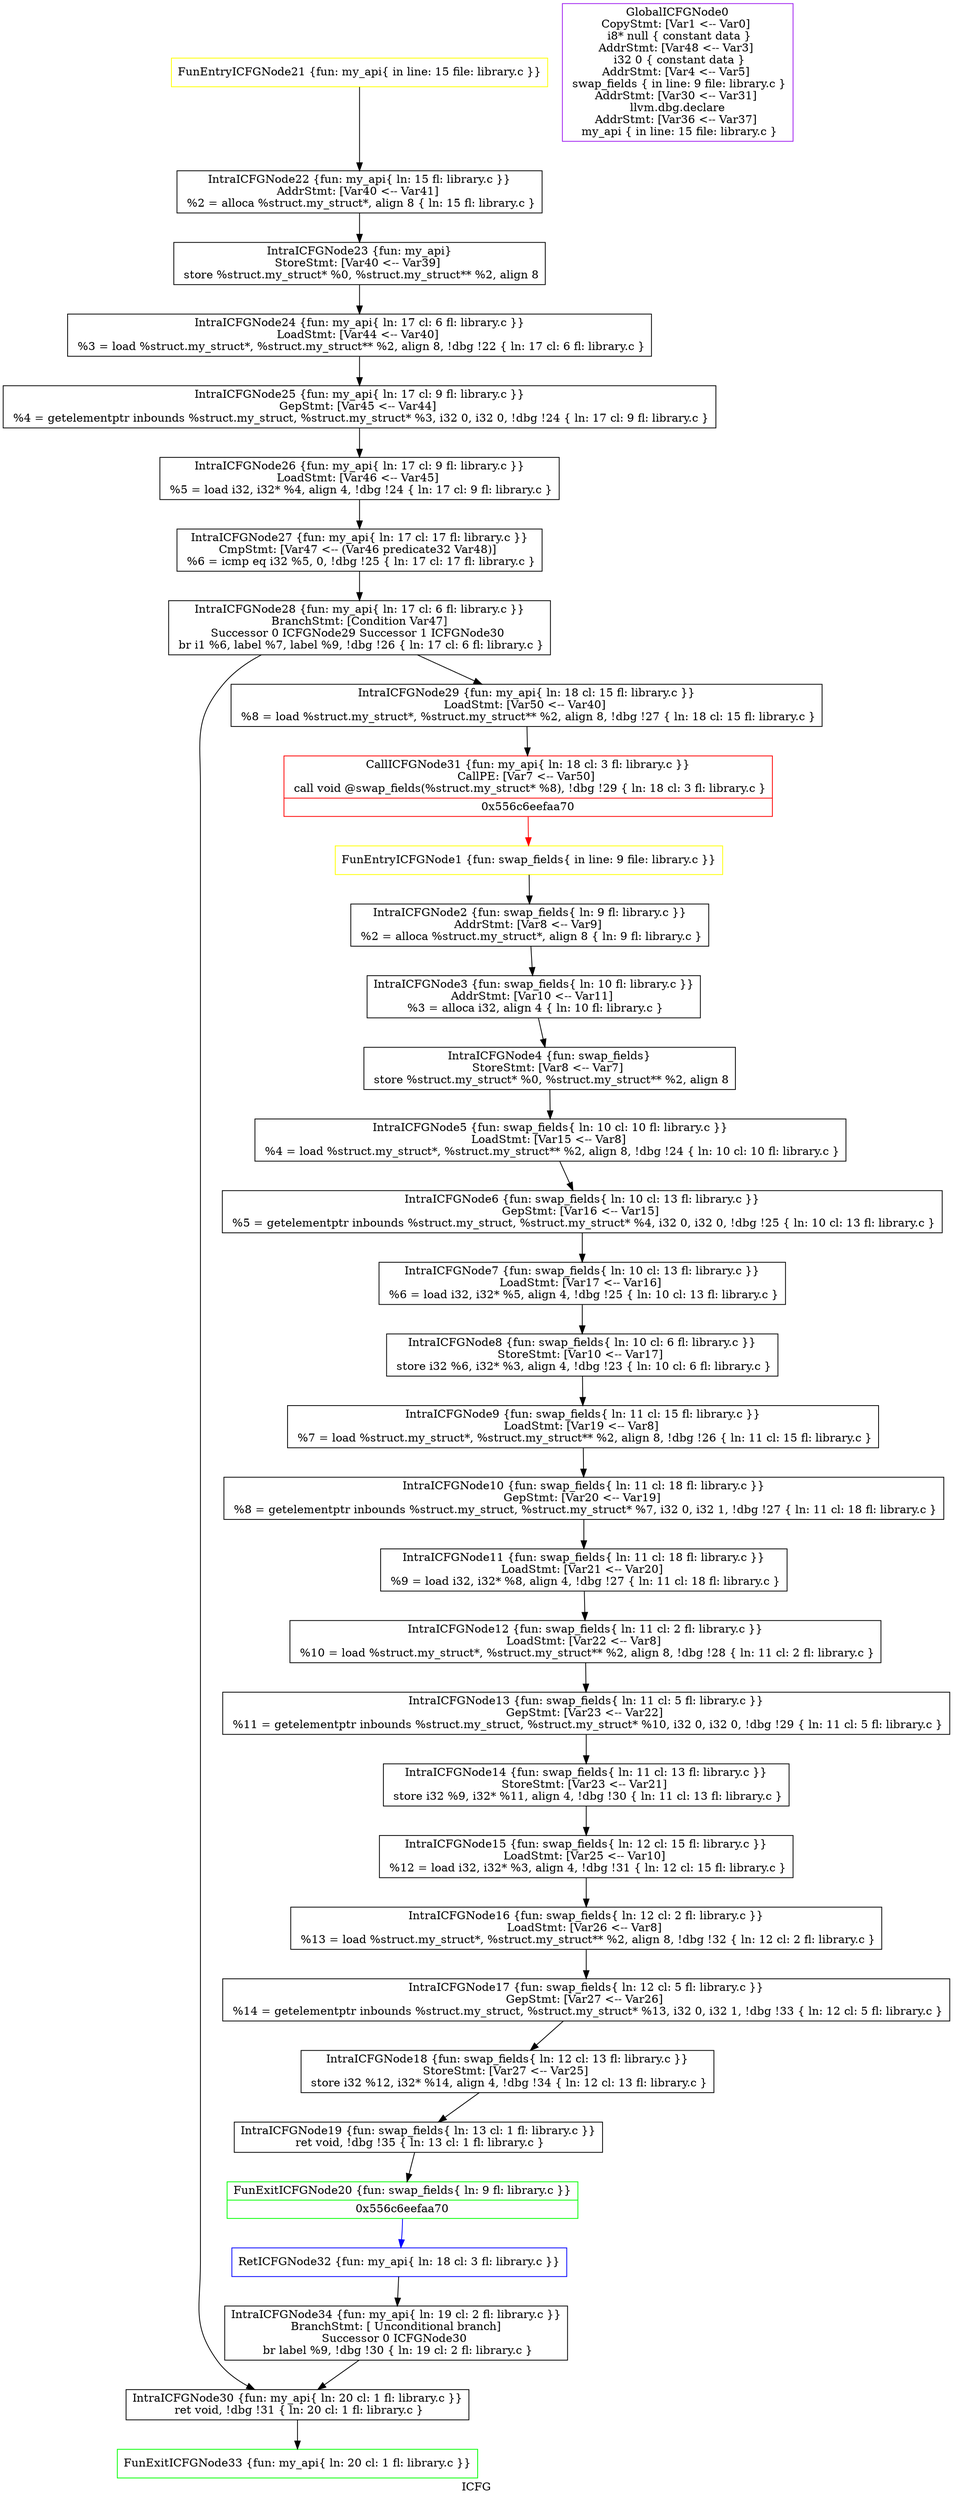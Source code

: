 digraph "ICFG" {
	label="ICFG";

	Node0x556c6ef0a660 [shape=record,color=black,label="{IntraICFGNode34 \{fun: my_api\{ ln: 19  cl: 2  fl: library.c \}\}\nBranchStmt: [ Unconditional branch]\nSuccessor 0 ICFGNode30   \n   br label %9, !dbg !30 \{ ln: 19  cl: 2  fl: library.c \}}"];
	Node0x556c6ef0a660 -> Node0x556c6ef09ec0[style=solid];
	Node0x556c6ef0a490 [shape=record,color=green,label="{FunExitICFGNode33 \{fun: my_api\{ ln: 20  cl: 1  fl: library.c \}\}}"];
	Node0x556c6ef0a0f0 [shape=record,color=blue,label="{RetICFGNode32 \{fun: my_api\{ ln: 18  cl: 3  fl: library.c \}\}}"];
	Node0x556c6ef0a0f0 -> Node0x556c6ef0a660[style=solid];
	Node0x556c6ef07dd0 [shape=record,color=red,label="{CallICFGNode31 \{fun: my_api\{ ln: 18  cl: 3  fl: library.c \}\}\nCallPE: [Var7 \<-- Var50]  \n   call void @swap_fields(%struct.my_struct* %8), !dbg !29 \{ ln: 18  cl: 3  fl: library.c \}|{<s0>0x556c6eefaa70}}"];
	Node0x556c6ef07dd0:s0 -> Node0x556c6ef06560[style=solid,color=red];
	Node0x556c6ef09ec0 [shape=record,color=black,label="{IntraICFGNode30 \{fun: my_api\{ ln: 20  cl: 1  fl: library.c \}\}\n   ret void, !dbg !31 \{ ln: 20  cl: 1  fl: library.c \}}"];
	Node0x556c6ef09ec0 -> Node0x556c6ef0a490[style=solid];
	Node0x556c6ef09cf0 [shape=record,color=black,label="{IntraICFGNode29 \{fun: my_api\{ ln: 18  cl: 15  fl: library.c \}\}\nLoadStmt: [Var50 \<-- Var40]  \n   %8 = load %struct.my_struct*, %struct.my_struct** %2, align 8, !dbg !27 \{ ln: 18  cl: 15  fl: library.c \}}"];
	Node0x556c6ef09cf0 -> Node0x556c6ef07dd0[style=solid];
	Node0x556c6ef07ae0 [shape=record,color=black,label="{IntraICFGNode12 \{fun: swap_fields\{ ln: 11  cl: 2  fl: library.c \}\}\nLoadStmt: [Var22 \<-- Var8]  \n   %10 = load %struct.my_struct*, %struct.my_struct** %2, align 8, !dbg !28 \{ ln: 11  cl: 2  fl: library.c \}}"];
	Node0x556c6ef07ae0 -> Node0x556c6ef07cd0[style=solid];
	Node0x556c6ef078f0 [shape=record,color=black,label="{IntraICFGNode11 \{fun: swap_fields\{ ln: 11  cl: 18  fl: library.c \}\}\nLoadStmt: [Var21 \<-- Var20]  \n   %9 = load i32, i32* %8, align 4, !dbg !27 \{ ln: 11  cl: 18  fl: library.c \}}"];
	Node0x556c6ef078f0 -> Node0x556c6ef07ae0[style=solid];
	Node0x556c6ef07700 [shape=record,color=black,label="{IntraICFGNode10 \{fun: swap_fields\{ ln: 11  cl: 18  fl: library.c \}\}\nGepStmt: [Var20 \<-- Var19]  \n   %8 = getelementptr inbounds %struct.my_struct, %struct.my_struct* %7, i32 0, i32 1, !dbg !27 \{ ln: 11  cl: 18  fl: library.c \}}"];
	Node0x556c6ef07700 -> Node0x556c6ef078f0[style=solid];
	Node0x556c6ef07510 [shape=record,color=black,label="{IntraICFGNode9 \{fun: swap_fields\{ ln: 11  cl: 15  fl: library.c \}\}\nLoadStmt: [Var19 \<-- Var8]  \n   %7 = load %struct.my_struct*, %struct.my_struct** %2, align 8, !dbg !26 \{ ln: 11  cl: 15  fl: library.c \}}"];
	Node0x556c6ef07510 -> Node0x556c6ef07700[style=solid];
	Node0x556c6ef07320 [shape=record,color=black,label="{IntraICFGNode8 \{fun: swap_fields\{ ln: 10  cl: 6  fl: library.c \}\}\nStoreStmt: [Var10 \<-- Var17]  \n   store i32 %6, i32* %3, align 4, !dbg !23 \{ ln: 10  cl: 6  fl: library.c \}}"];
	Node0x556c6ef07320 -> Node0x556c6ef07510[style=solid];
	Node0x556c6ef07130 [shape=record,color=black,label="{IntraICFGNode7 \{fun: swap_fields\{ ln: 10  cl: 13  fl: library.c \}\}\nLoadStmt: [Var17 \<-- Var16]  \n   %6 = load i32, i32* %5, align 4, !dbg !25 \{ ln: 10  cl: 13  fl: library.c \}}"];
	Node0x556c6ef07130 -> Node0x556c6ef07320[style=solid];
	Node0x556c6ef06f40 [shape=record,color=black,label="{IntraICFGNode6 \{fun: swap_fields\{ ln: 10  cl: 13  fl: library.c \}\}\nGepStmt: [Var16 \<-- Var15]  \n   %5 = getelementptr inbounds %struct.my_struct, %struct.my_struct* %4, i32 0, i32 0, !dbg !25 \{ ln: 10  cl: 13  fl: library.c \}}"];
	Node0x556c6ef06f40 -> Node0x556c6ef07130[style=solid];
	Node0x556c6ef06d50 [shape=record,color=black,label="{IntraICFGNode5 \{fun: swap_fields\{ ln: 10  cl: 10  fl: library.c \}\}\nLoadStmt: [Var15 \<-- Var8]  \n   %4 = load %struct.my_struct*, %struct.my_struct** %2, align 8, !dbg !24 \{ ln: 10  cl: 10  fl: library.c \}}"];
	Node0x556c6ef06d50 -> Node0x556c6ef06f40[style=solid];
	Node0x556c6ef06b60 [shape=record,color=black,label="{IntraICFGNode4 \{fun: swap_fields\}\nStoreStmt: [Var8 \<-- Var7]  \n   store %struct.my_struct* %0, %struct.my_struct** %2, align 8 }"];
	Node0x556c6ef06b60 -> Node0x556c6ef06d50[style=solid];
	Node0x556c6ef06970 [shape=record,color=black,label="{IntraICFGNode3 \{fun: swap_fields\{ ln: 10 fl: library.c \}\}\nAddrStmt: [Var10 \<-- Var11]  \n   %3 = alloca i32, align 4 \{ ln: 10 fl: library.c \}}"];
	Node0x556c6ef06970 -> Node0x556c6ef06b60[style=solid];
	Node0x556c6eefcf70 [shape=record,color=black,label="{IntraICFGNode2 \{fun: swap_fields\{ ln: 9 fl: library.c \}\}\nAddrStmt: [Var8 \<-- Var9]  \n   %2 = alloca %struct.my_struct*, align 8 \{ ln: 9 fl: library.c \}}"];
	Node0x556c6eefcf70 -> Node0x556c6ef06970[style=solid];
	Node0x556c6ef06560 [shape=record,color=yellow,label="{FunEntryICFGNode1 \{fun: swap_fields\{ in line: 9 file: library.c \}\}}"];
	Node0x556c6ef06560 -> Node0x556c6eefcf70[style=solid];
	Node0x556c6eef67d0 [shape=record,color=purple,label="{GlobalICFGNode0\nCopyStmt: [Var1 \<-- Var0]  \n i8* null \{ constant data \}\nAddrStmt: [Var48 \<-- Var3]  \n i32 0 \{ constant data \}\nAddrStmt: [Var4 \<-- Var5]  \n swap_fields \{ in line: 9 file: library.c \}\nAddrStmt: [Var30 \<-- Var31]  \n llvm.dbg.declare \nAddrStmt: [Var36 \<-- Var37]  \n my_api \{ in line: 15 file: library.c \}}"];
	Node0x556c6ef07cd0 [shape=record,color=black,label="{IntraICFGNode13 \{fun: swap_fields\{ ln: 11  cl: 5  fl: library.c \}\}\nGepStmt: [Var23 \<-- Var22]  \n   %11 = getelementptr inbounds %struct.my_struct, %struct.my_struct* %10, i32 0, i32 0, !dbg !29 \{ ln: 11  cl: 5  fl: library.c \}}"];
	Node0x556c6ef07cd0 -> Node0x556c6ef07fb0[style=solid];
	Node0x556c6ef07fb0 [shape=record,color=black,label="{IntraICFGNode14 \{fun: swap_fields\{ ln: 11  cl: 13  fl: library.c \}\}\nStoreStmt: [Var23 \<-- Var21]  \n   store i32 %9, i32* %11, align 4, !dbg !30 \{ ln: 11  cl: 13  fl: library.c \}}"];
	Node0x556c6ef07fb0 -> Node0x556c6ef081a0[style=solid];
	Node0x556c6ef081a0 [shape=record,color=black,label="{IntraICFGNode15 \{fun: swap_fields\{ ln: 12  cl: 15  fl: library.c \}\}\nLoadStmt: [Var25 \<-- Var10]  \n   %12 = load i32, i32* %3, align 4, !dbg !31 \{ ln: 12  cl: 15  fl: library.c \}}"];
	Node0x556c6ef081a0 -> Node0x556c6ef08570[style=solid];
	Node0x556c6ef08570 [shape=record,color=black,label="{IntraICFGNode16 \{fun: swap_fields\{ ln: 12  cl: 2  fl: library.c \}\}\nLoadStmt: [Var26 \<-- Var8]  \n   %13 = load %struct.my_struct*, %struct.my_struct** %2, align 8, !dbg !32 \{ ln: 12  cl: 2  fl: library.c \}}"];
	Node0x556c6ef08570 -> Node0x556c6ef08760[style=solid];
	Node0x556c6ef08760 [shape=record,color=black,label="{IntraICFGNode17 \{fun: swap_fields\{ ln: 12  cl: 5  fl: library.c \}\}\nGepStmt: [Var27 \<-- Var26]  \n   %14 = getelementptr inbounds %struct.my_struct, %struct.my_struct* %13, i32 0, i32 1, !dbg !33 \{ ln: 12  cl: 5  fl: library.c \}}"];
	Node0x556c6ef08760 -> Node0x556c6ef08950[style=solid];
	Node0x556c6ef08950 [shape=record,color=black,label="{IntraICFGNode18 \{fun: swap_fields\{ ln: 12  cl: 13  fl: library.c \}\}\nStoreStmt: [Var27 \<-- Var25]  \n   store i32 %12, i32* %14, align 4, !dbg !34 \{ ln: 12  cl: 13  fl: library.c \}}"];
	Node0x556c6ef08950 -> Node0x556c6ef08b40[style=solid];
	Node0x556c6ef08b40 [shape=record,color=black,label="{IntraICFGNode19 \{fun: swap_fields\{ ln: 13  cl: 1  fl: library.c \}\}\n   ret void, !dbg !35 \{ ln: 13  cl: 1  fl: library.c \}}"];
	Node0x556c6ef08b40 -> Node0x556c6ef08d30[style=solid];
	Node0x556c6ef08d30 [shape=record,color=green,label="{FunExitICFGNode20 \{fun: swap_fields\{ ln: 9 fl: library.c \}\}|{<s0>0x556c6eefaa70}}"];
	Node0x556c6ef08d30:s0 -> Node0x556c6ef0a0f0[style=solid,color=blue];
	Node0x556c6ef08f00 [shape=record,color=yellow,label="{FunEntryICFGNode21 \{fun: my_api\{ in line: 15 file: library.c \}\}}"];
	Node0x556c6ef08f00 -> Node0x556c6ef09040[style=solid];
	Node0x556c6ef09040 [shape=record,color=black,label="{IntraICFGNode22 \{fun: my_api\{ ln: 15 fl: library.c \}\}\nAddrStmt: [Var40 \<-- Var41]  \n   %2 = alloca %struct.my_struct*, align 8 \{ ln: 15 fl: library.c \}}"];
	Node0x556c6ef09040 -> Node0x556c6ef09210[style=solid];
	Node0x556c6ef09210 [shape=record,color=black,label="{IntraICFGNode23 \{fun: my_api\}\nStoreStmt: [Var40 \<-- Var39]  \n   store %struct.my_struct* %0, %struct.my_struct** %2, align 8 }"];
	Node0x556c6ef09210 -> Node0x556c6ef093e0[style=solid];
	Node0x556c6ef093e0 [shape=record,color=black,label="{IntraICFGNode24 \{fun: my_api\{ ln: 17  cl: 6  fl: library.c \}\}\nLoadStmt: [Var44 \<-- Var40]  \n   %3 = load %struct.my_struct*, %struct.my_struct** %2, align 8, !dbg !22 \{ ln: 17  cl: 6  fl: library.c \}}"];
	Node0x556c6ef093e0 -> Node0x556c6ef095b0[style=solid];
	Node0x556c6ef095b0 [shape=record,color=black,label="{IntraICFGNode25 \{fun: my_api\{ ln: 17  cl: 9  fl: library.c \}\}\nGepStmt: [Var45 \<-- Var44]  \n   %4 = getelementptr inbounds %struct.my_struct, %struct.my_struct* %3, i32 0, i32 0, !dbg !24 \{ ln: 17  cl: 9  fl: library.c \}}"];
	Node0x556c6ef095b0 -> Node0x556c6ef09780[style=solid];
	Node0x556c6ef09780 [shape=record,color=black,label="{IntraICFGNode26 \{fun: my_api\{ ln: 17  cl: 9  fl: library.c \}\}\nLoadStmt: [Var46 \<-- Var45]  \n   %5 = load i32, i32* %4, align 4, !dbg !24 \{ ln: 17  cl: 9  fl: library.c \}}"];
	Node0x556c6ef09780 -> Node0x556c6ef09950[style=solid];
	Node0x556c6ef09950 [shape=record,color=black,label="{IntraICFGNode27 \{fun: my_api\{ ln: 17  cl: 17  fl: library.c \}\}\nCmpStmt: [Var47 \<-- (Var46 predicate32 Var48)]  \n   %6 = icmp eq i32 %5, 0, !dbg !25 \{ ln: 17  cl: 17  fl: library.c \}}"];
	Node0x556c6ef09950 -> Node0x556c6ef09b20[style=solid];
	Node0x556c6ef09b20 [shape=record,color=black,label="{IntraICFGNode28 \{fun: my_api\{ ln: 17  cl: 6  fl: library.c \}\}\nBranchStmt: [Condition Var47]\nSuccessor 0 ICFGNode29   Successor 1 ICFGNode30   \n   br i1 %6, label %7, label %9, !dbg !26 \{ ln: 17  cl: 6  fl: library.c \}}"];
	Node0x556c6ef09b20 -> Node0x556c6ef09cf0[style=solid];
	Node0x556c6ef09b20 -> Node0x556c6ef09ec0[style=solid];
}
